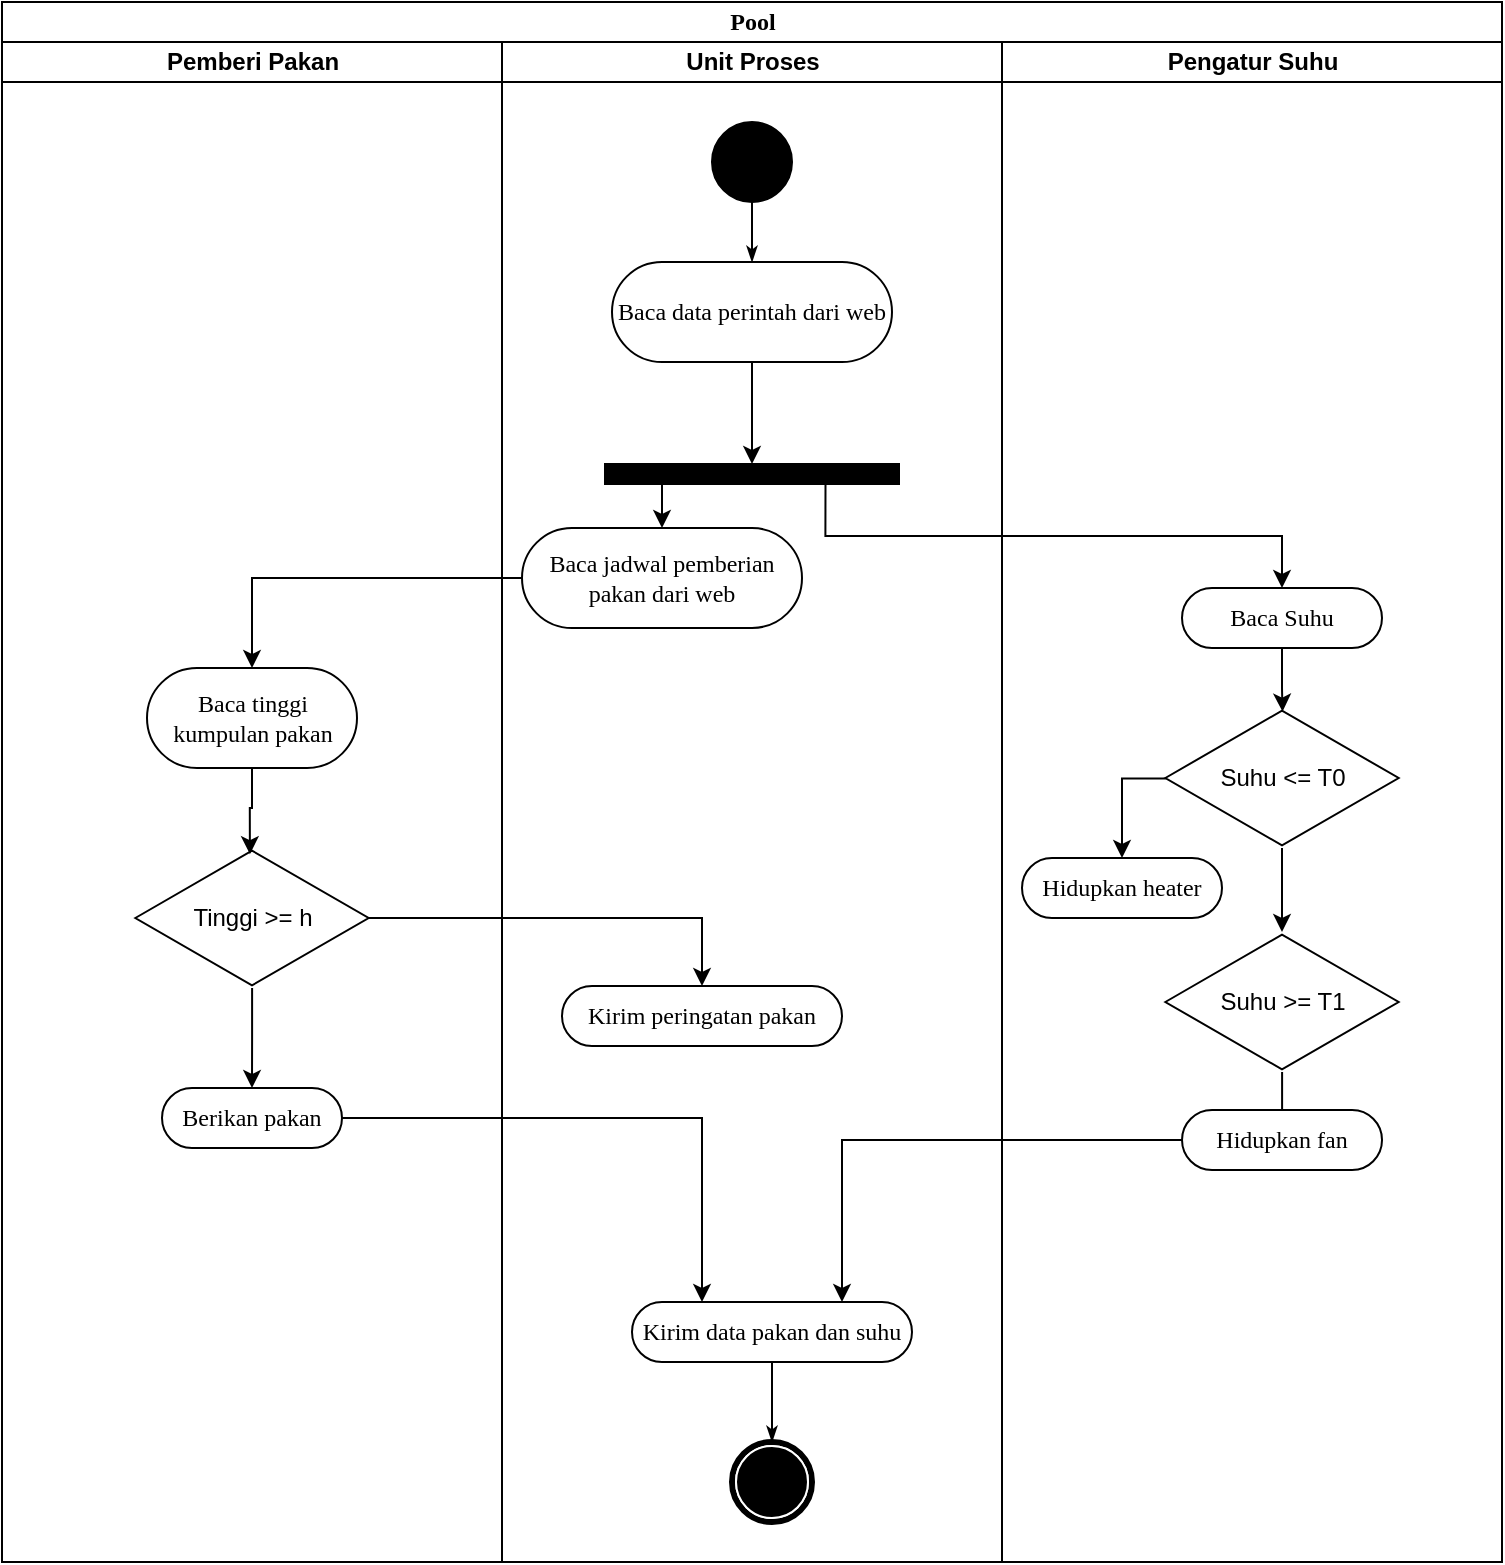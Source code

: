 <mxfile version="24.4.13" type="github">
  <diagram name="Page-1" id="0783ab3e-0a74-02c8-0abd-f7b4e66b4bec">
    <mxGraphModel dx="885" dy="552" grid="1" gridSize="10" guides="1" tooltips="1" connect="1" arrows="1" fold="1" page="1" pageScale="1" pageWidth="850" pageHeight="1100" background="none" math="0" shadow="0">
      <root>
        <mxCell id="0" />
        <mxCell id="1" parent="0" />
        <mxCell id="1c1d494c118603dd-1" value="Pool" style="swimlane;html=1;childLayout=stackLayout;startSize=20;rounded=0;shadow=0;comic=0;labelBackgroundColor=none;strokeWidth=1;fontFamily=Verdana;fontSize=12;align=center;" parent="1" vertex="1">
          <mxGeometry x="40" y="20" width="750" height="780" as="geometry" />
        </mxCell>
        <mxCell id="1c1d494c118603dd-2" value="Pemberi Pakan" style="swimlane;html=1;startSize=20;" parent="1c1d494c118603dd-1" vertex="1">
          <mxGeometry y="20" width="250" height="760" as="geometry" />
        </mxCell>
        <mxCell id="1c1d494c118603dd-35" style="edgeStyle=none;rounded=0;html=1;labelBackgroundColor=none;startArrow=none;startFill=0;startSize=5;endArrow=classicThin;endFill=1;endSize=5;jettySize=auto;orthogonalLoop=1;strokeWidth=1;fontFamily=Verdana;fontSize=12" parent="1c1d494c118603dd-2" edge="1">
          <mxGeometry relative="1" as="geometry">
            <mxPoint x="142.273" y="335" as="targetPoint" />
          </mxGeometry>
        </mxCell>
        <mxCell id="1c1d494c118603dd-47" style="edgeStyle=none;rounded=0;html=1;dashed=1;labelBackgroundColor=none;startArrow=none;startFill=0;startSize=5;endArrow=oval;endFill=0;endSize=5;jettySize=auto;orthogonalLoop=1;strokeWidth=1;fontFamily=Verdana;fontSize=12" parent="1c1d494c118603dd-2" edge="1">
          <mxGeometry relative="1" as="geometry">
            <mxPoint x="140" y="295" as="targetPoint" />
          </mxGeometry>
        </mxCell>
        <mxCell id="1c1d494c118603dd-3" value="Unit Proses" style="swimlane;html=1;startSize=20;" parent="1c1d494c118603dd-1" vertex="1">
          <mxGeometry x="250" y="20" width="250" height="760" as="geometry" />
        </mxCell>
        <mxCell id="IyHvIqkEpkZ7_U9i_g5_-25" style="edgeStyle=orthogonalEdgeStyle;rounded=0;orthogonalLoop=1;jettySize=auto;html=1;exitX=0.25;exitY=1;exitDx=0;exitDy=0;entryX=0.5;entryY=0;entryDx=0;entryDy=0;" parent="1c1d494c118603dd-3" source="60571a20871a0731-3" target="1c1d494c118603dd-6" edge="1">
          <mxGeometry relative="1" as="geometry" />
        </mxCell>
        <mxCell id="60571a20871a0731-3" value="" style="whiteSpace=wrap;html=1;rounded=0;shadow=0;comic=0;labelBackgroundColor=none;strokeWidth=1;fillColor=#000000;fontFamily=Verdana;fontSize=12;align=center;rotation=0;" parent="1c1d494c118603dd-3" vertex="1">
          <mxGeometry x="51.5" y="211" width="147" height="10" as="geometry" />
        </mxCell>
        <mxCell id="1c1d494c118603dd-40" style="edgeStyle=none;rounded=0;html=1;labelBackgroundColor=none;startArrow=none;startFill=0;startSize=5;endArrow=classicThin;endFill=1;endSize=5;jettySize=auto;orthogonalLoop=1;strokeWidth=1;fontFamily=Verdana;fontSize=12" parent="1c1d494c118603dd-3" edge="1">
          <mxGeometry relative="1" as="geometry">
            <mxPoint x="125.5" y="480" as="sourcePoint" />
          </mxGeometry>
        </mxCell>
        <mxCell id="1c1d494c118603dd-39" style="edgeStyle=none;rounded=0;html=1;labelBackgroundColor=none;startArrow=none;startFill=0;startSize=5;endArrow=classicThin;endFill=1;endSize=5;jettySize=auto;orthogonalLoop=1;strokeWidth=1;fontFamily=Verdana;fontSize=12" parent="1c1d494c118603dd-3" edge="1">
          <mxGeometry relative="1" as="geometry">
            <mxPoint x="113.55" y="420" as="sourcePoint" />
          </mxGeometry>
        </mxCell>
        <mxCell id="1c1d494c118603dd-32" style="edgeStyle=orthogonalEdgeStyle;rounded=0;html=1;entryX=0.25;entryY=0;labelBackgroundColor=none;startArrow=none;startFill=0;startSize=5;endArrow=classicThin;endFill=1;endSize=5;jettySize=auto;orthogonalLoop=1;strokeWidth=1;fontFamily=Verdana;fontSize=12" parent="1c1d494c118603dd-3" edge="1">
          <mxGeometry relative="1" as="geometry">
            <mxPoint x="76.75" y="410" as="targetPoint" />
          </mxGeometry>
        </mxCell>
        <mxCell id="1c1d494c118603dd-41" style="edgeStyle=none;rounded=0;html=1;labelBackgroundColor=none;startArrow=none;startFill=0;startSize=5;endArrow=classicThin;endFill=1;endSize=5;jettySize=auto;orthogonalLoop=1;strokeWidth=1;fontFamily=Verdana;fontSize=12" parent="1c1d494c118603dd-3" edge="1">
          <mxGeometry relative="1" as="geometry">
            <mxPoint x="140.357" y="580" as="targetPoint" />
          </mxGeometry>
        </mxCell>
        <mxCell id="1c1d494c118603dd-52" style="edgeStyle=none;rounded=0;html=1;dashed=1;labelBackgroundColor=none;startArrow=none;startFill=0;startSize=5;endArrow=oval;endFill=0;endSize=5;jettySize=auto;orthogonalLoop=1;strokeWidth=1;fontFamily=Verdana;fontSize=12" parent="1c1d494c118603dd-3" edge="1">
          <mxGeometry relative="1" as="geometry">
            <mxPoint x="101.793" y="480" as="targetPoint" />
          </mxGeometry>
        </mxCell>
        <mxCell id="1c1d494c118603dd-53" style="edgeStyle=none;rounded=0;html=1;dashed=1;labelBackgroundColor=none;startArrow=none;startFill=0;startSize=5;endArrow=oval;endFill=0;endSize=5;jettySize=auto;orthogonalLoop=1;strokeWidth=1;fontFamily=Verdana;fontSize=12" parent="1c1d494c118603dd-3" edge="1">
          <mxGeometry relative="1" as="geometry">
            <mxPoint x="125" y="529.167" as="targetPoint" />
          </mxGeometry>
        </mxCell>
        <mxCell id="1c1d494c118603dd-54" style="edgeStyle=none;rounded=0;html=1;dashed=1;labelBackgroundColor=none;startArrow=none;startFill=0;startSize=5;endArrow=oval;endFill=0;endSize=5;jettySize=auto;orthogonalLoop=1;strokeWidth=1;fontFamily=Verdana;fontSize=12" parent="1c1d494c118603dd-3" edge="1">
          <mxGeometry relative="1" as="geometry">
            <mxPoint x="127.081" y="610" as="targetPoint" />
          </mxGeometry>
        </mxCell>
        <mxCell id="60571a20871a0731-4" value="" style="ellipse;whiteSpace=wrap;html=1;rounded=0;shadow=0;comic=0;labelBackgroundColor=none;strokeWidth=1;fillColor=#000000;fontFamily=Verdana;fontSize=12;align=center;" parent="1c1d494c118603dd-3" vertex="1">
          <mxGeometry x="105" y="40" width="40" height="40" as="geometry" />
        </mxCell>
        <mxCell id="1c1d494c118603dd-28" style="edgeStyle=orthogonalEdgeStyle;rounded=0;html=1;entryX=0.5;entryY=0;labelBackgroundColor=none;startArrow=none;startFill=0;startSize=5;endArrow=classicThin;endFill=1;endSize=5;jettySize=auto;orthogonalLoop=1;strokeWidth=1;fontFamily=Verdana;fontSize=12;exitX=0.5;exitY=1;exitDx=0;exitDy=0;entryDx=0;entryDy=0;" parent="1c1d494c118603dd-3" source="60571a20871a0731-4" target="m8r2aUi2-Q0pscCPD5N3-1" edge="1">
          <mxGeometry relative="1" as="geometry">
            <Array as="points" />
            <mxPoint x="-70" y="125" as="sourcePoint" />
          </mxGeometry>
        </mxCell>
        <mxCell id="1c1d494c118603dd-6" value="Baca jadwal pemberian pakan dari web" style="rounded=1;whiteSpace=wrap;html=1;shadow=0;comic=0;labelBackgroundColor=none;strokeWidth=1;fontFamily=Verdana;fontSize=12;align=center;arcSize=50;" parent="1c1d494c118603dd-3" vertex="1">
          <mxGeometry x="10" y="243" width="140" height="50" as="geometry" />
        </mxCell>
        <mxCell id="IyHvIqkEpkZ7_U9i_g5_-24" value="Baca tinggi kumpulan pakan" style="rounded=1;whiteSpace=wrap;html=1;shadow=0;comic=0;labelBackgroundColor=none;strokeWidth=1;fontFamily=Verdana;fontSize=12;align=center;arcSize=50;" parent="1c1d494c118603dd-3" vertex="1">
          <mxGeometry x="-177.5" y="313" width="105" height="50" as="geometry" />
        </mxCell>
        <mxCell id="IyHvIqkEpkZ7_U9i_g5_-29" value="Tinggi &amp;gt;= h" style="html=1;whiteSpace=wrap;aspect=fixed;shape=isoRectangle;" parent="1c1d494c118603dd-3" vertex="1">
          <mxGeometry x="-183.34" y="403" width="116.67" height="70" as="geometry" />
        </mxCell>
        <mxCell id="m8r2aUi2-Q0pscCPD5N3-3" style="edgeStyle=orthogonalEdgeStyle;rounded=0;orthogonalLoop=1;jettySize=auto;html=1;entryX=0.25;entryY=0;entryDx=0;entryDy=0;" edge="1" parent="1c1d494c118603dd-3" source="IyHvIqkEpkZ7_U9i_g5_-26" target="IyHvIqkEpkZ7_U9i_g5_-70">
          <mxGeometry relative="1" as="geometry" />
        </mxCell>
        <mxCell id="IyHvIqkEpkZ7_U9i_g5_-26" value="Berikan pakan" style="rounded=1;whiteSpace=wrap;html=1;shadow=0;comic=0;labelBackgroundColor=none;strokeWidth=1;fontFamily=Verdana;fontSize=12;align=center;arcSize=50;" parent="1c1d494c118603dd-3" vertex="1">
          <mxGeometry x="-170" y="523" width="90" height="30" as="geometry" />
        </mxCell>
        <mxCell id="IyHvIqkEpkZ7_U9i_g5_-28" style="edgeStyle=orthogonalEdgeStyle;rounded=0;orthogonalLoop=1;jettySize=auto;html=1;entryX=0.5;entryY=0;entryDx=0;entryDy=0;" parent="1c1d494c118603dd-3" source="1c1d494c118603dd-6" target="IyHvIqkEpkZ7_U9i_g5_-24" edge="1">
          <mxGeometry relative="1" as="geometry" />
        </mxCell>
        <mxCell id="IyHvIqkEpkZ7_U9i_g5_-27" value="Kirim peringatan pakan" style="rounded=1;whiteSpace=wrap;html=1;shadow=0;comic=0;labelBackgroundColor=none;strokeWidth=1;fontFamily=Verdana;fontSize=12;align=center;arcSize=50;" parent="1c1d494c118603dd-3" vertex="1">
          <mxGeometry x="30" y="472" width="140" height="30" as="geometry" />
        </mxCell>
        <mxCell id="IyHvIqkEpkZ7_U9i_g5_-32" style="edgeStyle=orthogonalEdgeStyle;rounded=0;orthogonalLoop=1;jettySize=auto;html=1;entryX=0.5;entryY=0;entryDx=0;entryDy=0;" parent="1c1d494c118603dd-3" source="IyHvIqkEpkZ7_U9i_g5_-29" target="IyHvIqkEpkZ7_U9i_g5_-27" edge="1">
          <mxGeometry relative="1" as="geometry" />
        </mxCell>
        <mxCell id="IyHvIqkEpkZ7_U9i_g5_-30" style="edgeStyle=orthogonalEdgeStyle;rounded=0;orthogonalLoop=1;jettySize=auto;html=1;entryX=0.491;entryY=0.044;entryDx=0;entryDy=0;entryPerimeter=0;" parent="1c1d494c118603dd-3" source="IyHvIqkEpkZ7_U9i_g5_-24" target="IyHvIqkEpkZ7_U9i_g5_-29" edge="1">
          <mxGeometry relative="1" as="geometry" />
        </mxCell>
        <mxCell id="IyHvIqkEpkZ7_U9i_g5_-31" style="edgeStyle=orthogonalEdgeStyle;rounded=0;orthogonalLoop=1;jettySize=auto;html=1;entryX=0.5;entryY=0;entryDx=0;entryDy=0;" parent="1c1d494c118603dd-3" source="IyHvIqkEpkZ7_U9i_g5_-29" target="IyHvIqkEpkZ7_U9i_g5_-26" edge="1">
          <mxGeometry relative="1" as="geometry" />
        </mxCell>
        <mxCell id="IyHvIqkEpkZ7_U9i_g5_-70" value="Kirim data pakan dan suhu" style="rounded=1;whiteSpace=wrap;html=1;shadow=0;comic=0;labelBackgroundColor=none;strokeWidth=1;fontFamily=Verdana;fontSize=12;align=center;arcSize=50;" parent="1c1d494c118603dd-3" vertex="1">
          <mxGeometry x="65" y="630" width="140" height="30" as="geometry" />
        </mxCell>
        <mxCell id="m8r2aUi2-Q0pscCPD5N3-2" style="edgeStyle=orthogonalEdgeStyle;rounded=0;orthogonalLoop=1;jettySize=auto;html=1;entryX=0.5;entryY=0;entryDx=0;entryDy=0;" edge="1" parent="1c1d494c118603dd-3" source="m8r2aUi2-Q0pscCPD5N3-1" target="60571a20871a0731-3">
          <mxGeometry relative="1" as="geometry" />
        </mxCell>
        <mxCell id="m8r2aUi2-Q0pscCPD5N3-1" value="Baca data perintah dari web" style="rounded=1;whiteSpace=wrap;html=1;shadow=0;comic=0;labelBackgroundColor=none;strokeWidth=1;fontFamily=Verdana;fontSize=12;align=center;arcSize=50;" vertex="1" parent="1c1d494c118603dd-3">
          <mxGeometry x="55" y="110" width="140" height="50" as="geometry" />
        </mxCell>
        <mxCell id="60571a20871a0731-5" value="" style="shape=mxgraph.bpmn.shape;html=1;verticalLabelPosition=bottom;labelBackgroundColor=#ffffff;verticalAlign=top;perimeter=ellipsePerimeter;outline=end;symbol=terminate;rounded=0;shadow=0;comic=0;strokeWidth=1;fontFamily=Verdana;fontSize=12;align=center;" parent="1c1d494c118603dd-3" vertex="1">
          <mxGeometry x="115" y="700" width="40" height="40" as="geometry" />
        </mxCell>
        <mxCell id="1c1d494c118603dd-45" style="edgeStyle=none;rounded=0;html=1;labelBackgroundColor=none;startArrow=none;startFill=0;startSize=5;endArrow=classicThin;endFill=1;endSize=5;jettySize=auto;orthogonalLoop=1;strokeWidth=1;fontFamily=Verdana;fontSize=12;exitX=0.5;exitY=1;exitDx=0;exitDy=0;" parent="1c1d494c118603dd-3" target="60571a20871a0731-5" edge="1" source="IyHvIqkEpkZ7_U9i_g5_-70">
          <mxGeometry relative="1" as="geometry">
            <mxPoint x="370" y="840" as="sourcePoint" />
          </mxGeometry>
        </mxCell>
        <mxCell id="1c1d494c118603dd-4" value="Pengatur Suhu" style="swimlane;html=1;startSize=20;" parent="1c1d494c118603dd-1" vertex="1">
          <mxGeometry x="500" y="20" width="250" height="760" as="geometry" />
        </mxCell>
        <mxCell id="1c1d494c118603dd-33" style="rounded=0;html=1;labelBackgroundColor=none;startArrow=none;startFill=0;startSize=5;endArrow=classicThin;endFill=1;endSize=5;jettySize=auto;orthogonalLoop=1;strokeWidth=1;fontFamily=Verdana;fontSize=12" parent="1c1d494c118603dd-4" edge="1">
          <mxGeometry relative="1" as="geometry">
            <mxPoint x="83.75" y="238" as="sourcePoint" />
          </mxGeometry>
        </mxCell>
        <mxCell id="1c1d494c118603dd-38" style="edgeStyle=none;rounded=0;html=1;labelBackgroundColor=none;startArrow=none;startFill=0;startSize=5;endArrow=classicThin;endFill=1;endSize=5;jettySize=auto;orthogonalLoop=1;strokeWidth=1;fontFamily=Verdana;fontSize=12" parent="1c1d494c118603dd-4" edge="1">
          <mxGeometry relative="1" as="geometry">
            <mxPoint x="85" y="356.111" as="sourcePoint" />
          </mxGeometry>
        </mxCell>
        <mxCell id="1c1d494c118603dd-37" style="edgeStyle=none;rounded=0;html=1;labelBackgroundColor=none;startArrow=none;startFill=0;startSize=5;endArrow=classicThin;endFill=1;endSize=5;jettySize=auto;orthogonalLoop=1;strokeWidth=1;fontFamily=Verdana;fontSize=12" parent="1c1d494c118603dd-4" edge="1">
          <mxGeometry relative="1" as="geometry">
            <mxPoint x="70.565" y="298" as="sourcePoint" />
          </mxGeometry>
        </mxCell>
        <mxCell id="1c1d494c118603dd-43" style="edgeStyle=none;rounded=0;html=1;labelBackgroundColor=none;startArrow=none;startFill=0;startSize=5;endArrow=classicThin;endFill=1;endSize=5;jettySize=auto;orthogonalLoop=1;strokeWidth=1;fontFamily=Verdana;fontSize=12" parent="1c1d494c118603dd-4" edge="1">
          <mxGeometry relative="1" as="geometry">
            <mxPoint x="30" y="640" as="sourcePoint" />
          </mxGeometry>
        </mxCell>
        <mxCell id="1c1d494c118603dd-44" style="edgeStyle=none;rounded=0;html=1;labelBackgroundColor=none;startArrow=none;startFill=0;startSize=5;endArrow=classicThin;endFill=1;endSize=5;jettySize=auto;orthogonalLoop=1;strokeWidth=1;fontFamily=Verdana;fontSize=12" parent="1c1d494c118603dd-4" edge="1">
          <mxGeometry relative="1" as="geometry">
            <mxPoint x="120" y="700" as="sourcePoint" />
          </mxGeometry>
        </mxCell>
        <mxCell id="1c1d494c118603dd-48" style="edgeStyle=none;rounded=0;html=1;dashed=1;labelBackgroundColor=none;startArrow=none;startFill=0;startSize=5;endArrow=oval;endFill=0;endSize=5;jettySize=auto;orthogonalLoop=1;strokeWidth=1;fontFamily=Verdana;fontSize=12" parent="1c1d494c118603dd-4" edge="1">
          <mxGeometry relative="1" as="geometry">
            <mxPoint x="122.955" y="238" as="targetPoint" />
          </mxGeometry>
        </mxCell>
        <mxCell id="1c1d494c118603dd-49" style="edgeStyle=none;rounded=0;html=1;dashed=1;labelBackgroundColor=none;startArrow=none;startFill=0;startSize=5;endArrow=oval;endFill=0;endSize=5;jettySize=auto;orthogonalLoop=1;strokeWidth=1;fontFamily=Verdana;fontSize=12" parent="1c1d494c118603dd-4" edge="1">
          <mxGeometry relative="1" as="geometry">
            <mxPoint x="85" y="281.814" as="targetPoint" />
          </mxGeometry>
        </mxCell>
        <mxCell id="1c1d494c118603dd-50" style="edgeStyle=none;rounded=0;html=1;dashed=1;labelBackgroundColor=none;startArrow=none;startFill=0;startSize=5;endArrow=oval;endFill=0;endSize=5;jettySize=auto;orthogonalLoop=1;strokeWidth=1;fontFamily=Verdana;fontSize=12" parent="1c1d494c118603dd-4" edge="1">
          <mxGeometry relative="1" as="geometry">
            <mxPoint x="139.231" y="360" as="targetPoint" />
          </mxGeometry>
        </mxCell>
        <mxCell id="1c1d494c118603dd-51" style="edgeStyle=none;rounded=0;html=1;dashed=1;labelBackgroundColor=none;startArrow=none;startFill=0;startSize=5;endArrow=oval;endFill=0;endSize=5;jettySize=auto;orthogonalLoop=1;strokeWidth=1;fontFamily=Verdana;fontSize=12" parent="1c1d494c118603dd-4" edge="1">
          <mxGeometry relative="1" as="geometry">
            <mxPoint x="110" y="420.692" as="sourcePoint" />
          </mxGeometry>
        </mxCell>
        <mxCell id="1c1d494c118603dd-56" style="edgeStyle=none;rounded=0;html=1;dashed=1;labelBackgroundColor=none;startArrow=none;startFill=0;startSize=5;endArrow=oval;endFill=0;endSize=5;jettySize=auto;orthogonalLoop=1;strokeWidth=1;fontFamily=Verdana;fontSize=12" parent="1c1d494c118603dd-4" edge="1">
          <mxGeometry relative="1" as="geometry">
            <mxPoint x="156.964" y="640" as="sourcePoint" />
          </mxGeometry>
        </mxCell>
        <mxCell id="1c1d494c118603dd-57" style="edgeStyle=none;rounded=0;html=1;dashed=1;labelBackgroundColor=none;startArrow=none;startFill=0;startSize=5;endArrow=oval;endFill=0;endSize=5;jettySize=auto;orthogonalLoop=1;strokeWidth=1;fontFamily=Verdana;fontSize=12" parent="1c1d494c118603dd-4" edge="1">
          <mxGeometry relative="1" as="geometry">
            <mxPoint x="120" y="618.239" as="sourcePoint" />
          </mxGeometry>
        </mxCell>
        <mxCell id="1c1d494c118603dd-58" style="edgeStyle=none;rounded=0;html=1;dashed=1;labelBackgroundColor=none;startArrow=none;startFill=0;startSize=5;endArrow=oval;endFill=0;endSize=5;jettySize=auto;orthogonalLoop=1;strokeWidth=1;fontFamily=Verdana;fontSize=12" parent="1c1d494c118603dd-4" edge="1">
          <mxGeometry relative="1" as="geometry">
            <mxPoint x="169.6" y="785" as="sourcePoint" />
          </mxGeometry>
        </mxCell>
        <mxCell id="IyHvIqkEpkZ7_U9i_g5_-22" value="Baca Suhu" style="rounded=1;whiteSpace=wrap;html=1;shadow=0;comic=0;labelBackgroundColor=none;strokeWidth=1;fontFamily=Verdana;fontSize=12;align=center;arcSize=50;" parent="1c1d494c118603dd-4" vertex="1">
          <mxGeometry x="90" y="273" width="100" height="30" as="geometry" />
        </mxCell>
        <mxCell id="IyHvIqkEpkZ7_U9i_g5_-41" style="edgeStyle=orthogonalEdgeStyle;rounded=0;orthogonalLoop=1;jettySize=auto;html=1;" parent="1c1d494c118603dd-4" source="IyHvIqkEpkZ7_U9i_g5_-33" target="IyHvIqkEpkZ7_U9i_g5_-40" edge="1">
          <mxGeometry relative="1" as="geometry" />
        </mxCell>
        <mxCell id="IyHvIqkEpkZ7_U9i_g5_-43" style="edgeStyle=orthogonalEdgeStyle;rounded=0;orthogonalLoop=1;jettySize=auto;html=1;entryX=0.5;entryY=0;entryDx=0;entryDy=0;exitX=0.002;exitY=0.504;exitDx=0;exitDy=0;exitPerimeter=0;" parent="1c1d494c118603dd-4" source="IyHvIqkEpkZ7_U9i_g5_-33" target="IyHvIqkEpkZ7_U9i_g5_-36" edge="1">
          <mxGeometry relative="1" as="geometry" />
        </mxCell>
        <mxCell id="IyHvIqkEpkZ7_U9i_g5_-33" value="Suhu &amp;lt;= T0" style="html=1;whiteSpace=wrap;aspect=fixed;shape=isoRectangle;" parent="1c1d494c118603dd-4" vertex="1">
          <mxGeometry x="81.67" y="333" width="116.67" height="70" as="geometry" />
        </mxCell>
        <mxCell id="IyHvIqkEpkZ7_U9i_g5_-35" style="edgeStyle=orthogonalEdgeStyle;rounded=0;orthogonalLoop=1;jettySize=auto;html=1;entryX=0.502;entryY=0.026;entryDx=0;entryDy=0;entryPerimeter=0;" parent="1c1d494c118603dd-4" source="IyHvIqkEpkZ7_U9i_g5_-22" target="IyHvIqkEpkZ7_U9i_g5_-33" edge="1">
          <mxGeometry relative="1" as="geometry" />
        </mxCell>
        <mxCell id="IyHvIqkEpkZ7_U9i_g5_-36" value="Hidupkan heater" style="rounded=1;whiteSpace=wrap;html=1;shadow=0;comic=0;labelBackgroundColor=none;strokeWidth=1;fontFamily=Verdana;fontSize=12;align=center;arcSize=50;" parent="1c1d494c118603dd-4" vertex="1">
          <mxGeometry x="10" y="408" width="100" height="30" as="geometry" />
        </mxCell>
        <mxCell id="IyHvIqkEpkZ7_U9i_g5_-44" style="edgeStyle=orthogonalEdgeStyle;rounded=0;orthogonalLoop=1;jettySize=auto;html=1;entryX=0.5;entryY=0;entryDx=0;entryDy=0;" parent="1c1d494c118603dd-4" source="IyHvIqkEpkZ7_U9i_g5_-40" target="IyHvIqkEpkZ7_U9i_g5_-42" edge="1">
          <mxGeometry relative="1" as="geometry" />
        </mxCell>
        <mxCell id="IyHvIqkEpkZ7_U9i_g5_-40" value="Suhu &amp;gt;= T1" style="html=1;whiteSpace=wrap;aspect=fixed;shape=isoRectangle;" parent="1c1d494c118603dd-4" vertex="1">
          <mxGeometry x="81.66" y="445" width="116.67" height="70" as="geometry" />
        </mxCell>
        <mxCell id="IyHvIqkEpkZ7_U9i_g5_-42" value="Hidupkan fan" style="rounded=1;whiteSpace=wrap;html=1;shadow=0;comic=0;labelBackgroundColor=none;strokeWidth=1;fontFamily=Verdana;fontSize=12;align=center;arcSize=50;" parent="1c1d494c118603dd-4" vertex="1">
          <mxGeometry x="90.01" y="534" width="100" height="30" as="geometry" />
        </mxCell>
        <mxCell id="1c1d494c118603dd-31" style="edgeStyle=orthogonalEdgeStyle;rounded=0;html=1;entryX=0.75;entryY=0;labelBackgroundColor=none;startArrow=none;startFill=0;startSize=5;endArrow=classicThin;endFill=1;endSize=5;jettySize=auto;orthogonalLoop=1;strokeWidth=1;fontFamily=Verdana;fontSize=12" parent="1c1d494c118603dd-1" edge="1">
          <mxGeometry relative="1" as="geometry">
            <mxPoint x="465" y="395" as="sourcePoint" />
          </mxGeometry>
        </mxCell>
        <mxCell id="1c1d494c118603dd-36" style="edgeStyle=none;rounded=0;html=1;labelBackgroundColor=none;startArrow=none;startFill=0;startSize=5;endArrow=classicThin;endFill=1;endSize=5;jettySize=auto;orthogonalLoop=1;strokeWidth=1;fontFamily=Verdana;fontSize=12" parent="1c1d494c118603dd-1" edge="1">
          <mxGeometry relative="1" as="geometry">
            <mxPoint x="210" y="390.87" as="targetPoint" />
          </mxGeometry>
        </mxCell>
        <mxCell id="1c1d494c118603dd-42" style="edgeStyle=none;rounded=0;html=1;labelBackgroundColor=none;startArrow=none;startFill=0;startSize=5;endArrow=classicThin;endFill=1;endSize=5;jettySize=auto;orthogonalLoop=1;strokeWidth=1;fontFamily=Verdana;fontSize=12" parent="1c1d494c118603dd-1" edge="1">
          <mxGeometry relative="1" as="geometry">
            <mxPoint x="465" y="635.87" as="targetPoint" />
          </mxGeometry>
        </mxCell>
        <mxCell id="1c1d494c118603dd-55" style="edgeStyle=none;rounded=0;html=1;dashed=1;labelBackgroundColor=none;startArrow=none;startFill=0;startSize=5;endArrow=oval;endFill=0;endSize=5;jettySize=auto;orthogonalLoop=1;strokeWidth=1;fontFamily=Verdana;fontSize=12" parent="1c1d494c118603dd-1" edge="1">
          <mxGeometry relative="1" as="geometry">
            <mxPoint x="465" y="656.222" as="targetPoint" />
          </mxGeometry>
        </mxCell>
        <mxCell id="IyHvIqkEpkZ7_U9i_g5_-34" style="edgeStyle=orthogonalEdgeStyle;rounded=0;orthogonalLoop=1;jettySize=auto;html=1;entryX=0.5;entryY=0;entryDx=0;entryDy=0;exitX=0.75;exitY=1;exitDx=0;exitDy=0;" parent="1c1d494c118603dd-1" source="60571a20871a0731-3" target="IyHvIqkEpkZ7_U9i_g5_-22" edge="1">
          <mxGeometry relative="1" as="geometry" />
        </mxCell>
        <mxCell id="m8r2aUi2-Q0pscCPD5N3-4" style="edgeStyle=orthogonalEdgeStyle;rounded=0;orthogonalLoop=1;jettySize=auto;html=1;entryX=0.75;entryY=0;entryDx=0;entryDy=0;" edge="1" parent="1c1d494c118603dd-1" source="IyHvIqkEpkZ7_U9i_g5_-42" target="IyHvIqkEpkZ7_U9i_g5_-70">
          <mxGeometry relative="1" as="geometry" />
        </mxCell>
      </root>
    </mxGraphModel>
  </diagram>
</mxfile>
